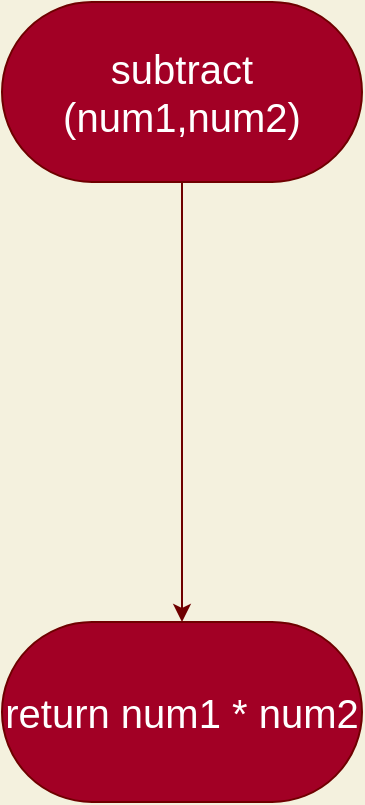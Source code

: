 <mxfile>
    <diagram id="hrh6Wc9Im08CMBHf-4AK" name="Page-1">
        <mxGraphModel dx="553" dy="587" grid="1" gridSize="10" guides="1" tooltips="1" connect="1" arrows="1" fold="1" page="1" pageScale="1" pageWidth="850" pageHeight="1100" background="#F4F1DE" math="0" shadow="0">
            <root>
                <mxCell id="0"/>
                <mxCell id="1" parent="0"/>
                <mxCell id="4" style="edgeStyle=orthogonalEdgeStyle;curved=0;rounded=1;sketch=0;orthogonalLoop=1;jettySize=auto;html=1;exitX=0.5;exitY=1;exitDx=0;exitDy=0;fontColor=#393C56;strokeColor=#6F0000;fillColor=#a20025;" edge="1" parent="1" source="2" target="3">
                    <mxGeometry relative="1" as="geometry"/>
                </mxCell>
                <mxCell id="2" value="&lt;font style=&quot;font-size: 20px&quot;&gt;subtract (num1,num2)&lt;/font&gt;" style="rounded=1;whiteSpace=wrap;html=1;sketch=0;strokeColor=#6F0000;fillColor=#a20025;arcSize=50;fontColor=#ffffff;" vertex="1" parent="1">
                    <mxGeometry x="370" y="210" width="180" height="90" as="geometry"/>
                </mxCell>
                <mxCell id="3" value="&lt;font style=&quot;font-size: 20px&quot;&gt;return num1 * num2&lt;/font&gt;" style="rounded=1;whiteSpace=wrap;html=1;sketch=0;strokeColor=#6F0000;fillColor=#a20025;arcSize=50;fontColor=#ffffff;" vertex="1" parent="1">
                    <mxGeometry x="370" y="520" width="180" height="90" as="geometry"/>
                </mxCell>
            </root>
        </mxGraphModel>
    </diagram>
</mxfile>